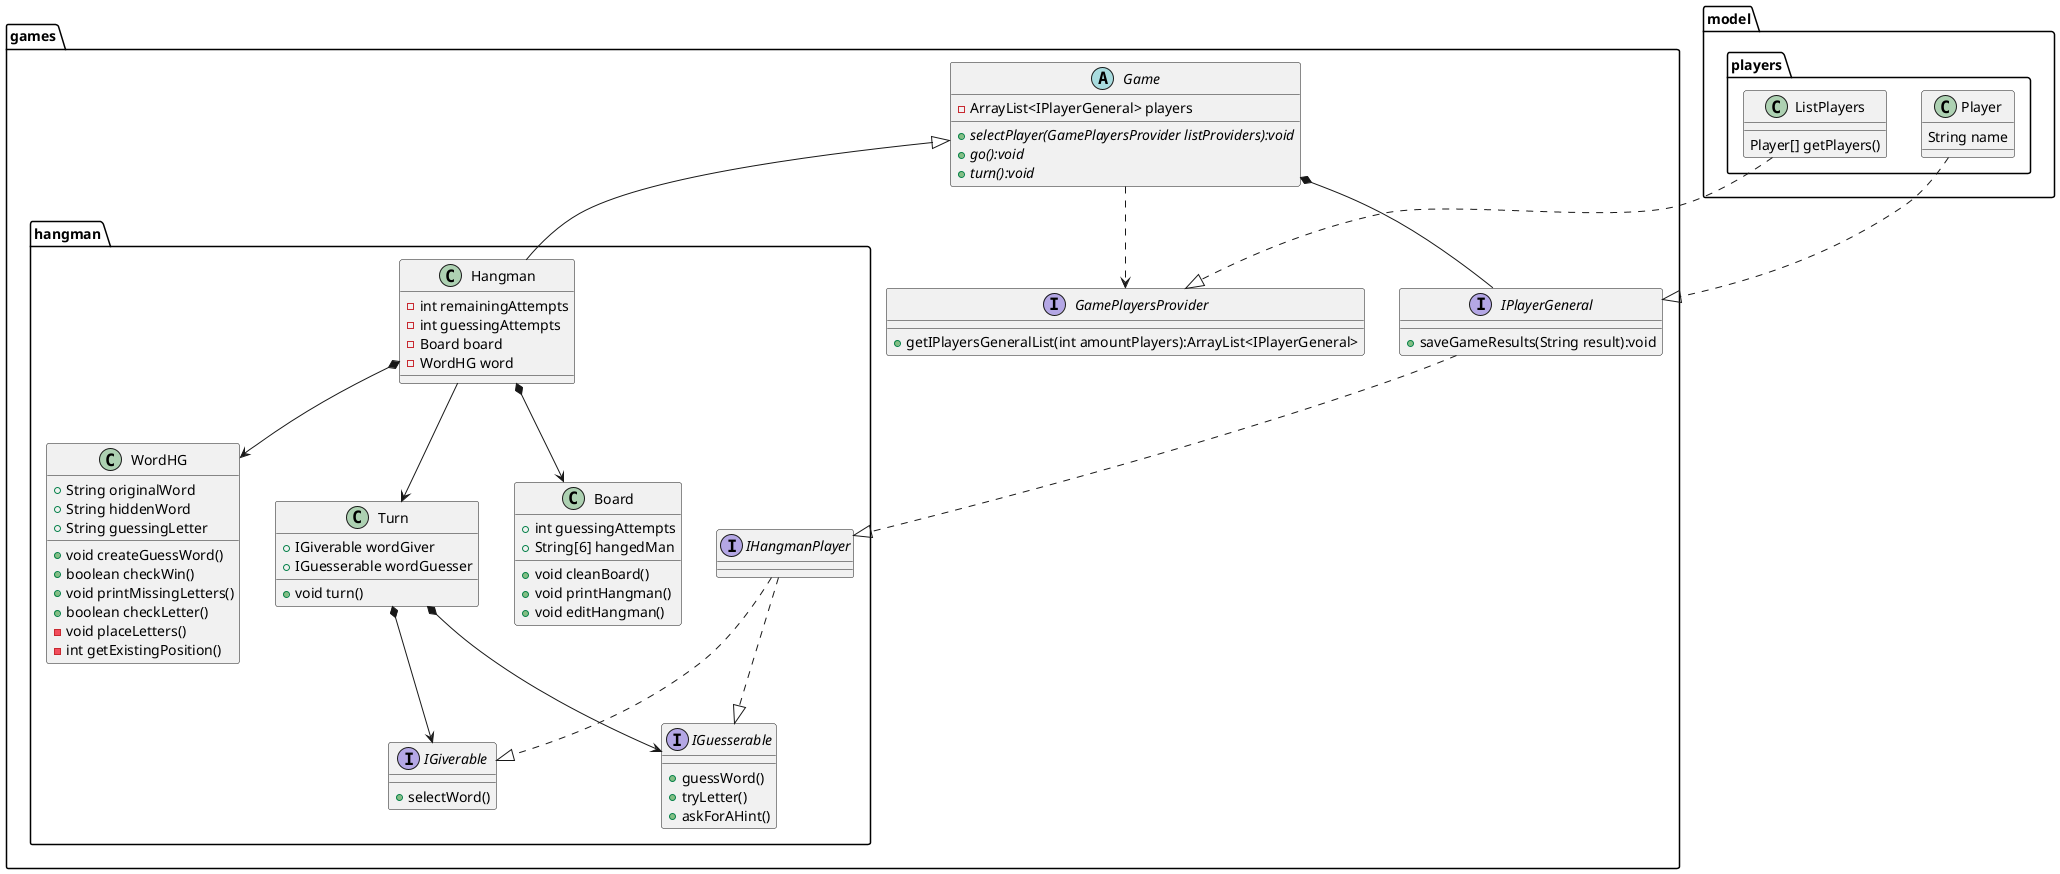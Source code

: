 @startuml ClassTicTacToe


package games {

    interface GamePlayersProvider {
        + getIPlayersGeneralList(int amountPlayers):ArrayList<IPlayerGeneral>
    }

abstract Game {
    - ArrayList<IPlayerGeneral> players
    + {abstract}selectPlayer(GamePlayersProvider listProviders):void
    + {abstract}go():void
    + {abstract}turn():void
}

interface IPlayerGeneral{
    + saveGameResults(String result):void
}

package hangman {

    class Hangman{
        - int remainingAttempts
        - int guessingAttempts
        - Board board
        - WordHG word
    }

    class Board {
        + int guessingAttempts
        + String[6] hangedMan
        + void cleanBoard()
        + void printHangman()
        + void editHangman()

    }

    class WordHG{
        + String originalWord
        + String hiddenWord
        + String guessingLetter
        + void createGuessWord()
        + boolean checkWin()
        + void printMissingLetters()
        + boolean checkLetter()
        - void placeLetters()
        - int getExistingPosition()
    }

    class Turn{
        + IGiverable wordGiver
        + IGuesserable wordGuesser
        + void turn()
    }

    interface IHangmanPlayer{}

    interface IGiverable{
        + selectWord()
    }

    interface IGuesserable{
        + guessWord()
        + tryLetter()
        + askForAHint()
    }

}

}

package model {

    package players {

        class Player {
            String name
        }
        
        class ListPlayers{
            Player[] getPlayers()
        }

    }

}

Player ..|> IPlayerGeneral

Hangman *--> Board
Hangman *--> WordHG
Hangman --> Turn

Game ..> GamePlayersProvider

IPlayerGeneral ..|> IHangmanPlayer
IHangmanPlayer ..|> IGiverable
IHangmanPlayer ..|> IGuesserable

ListPlayers ..|> GamePlayersProvider

Game *-- IPlayerGeneral

Turn *--> IGiverable
Turn *--> IGuesserable

Hangman -up-|> Game



@enduml